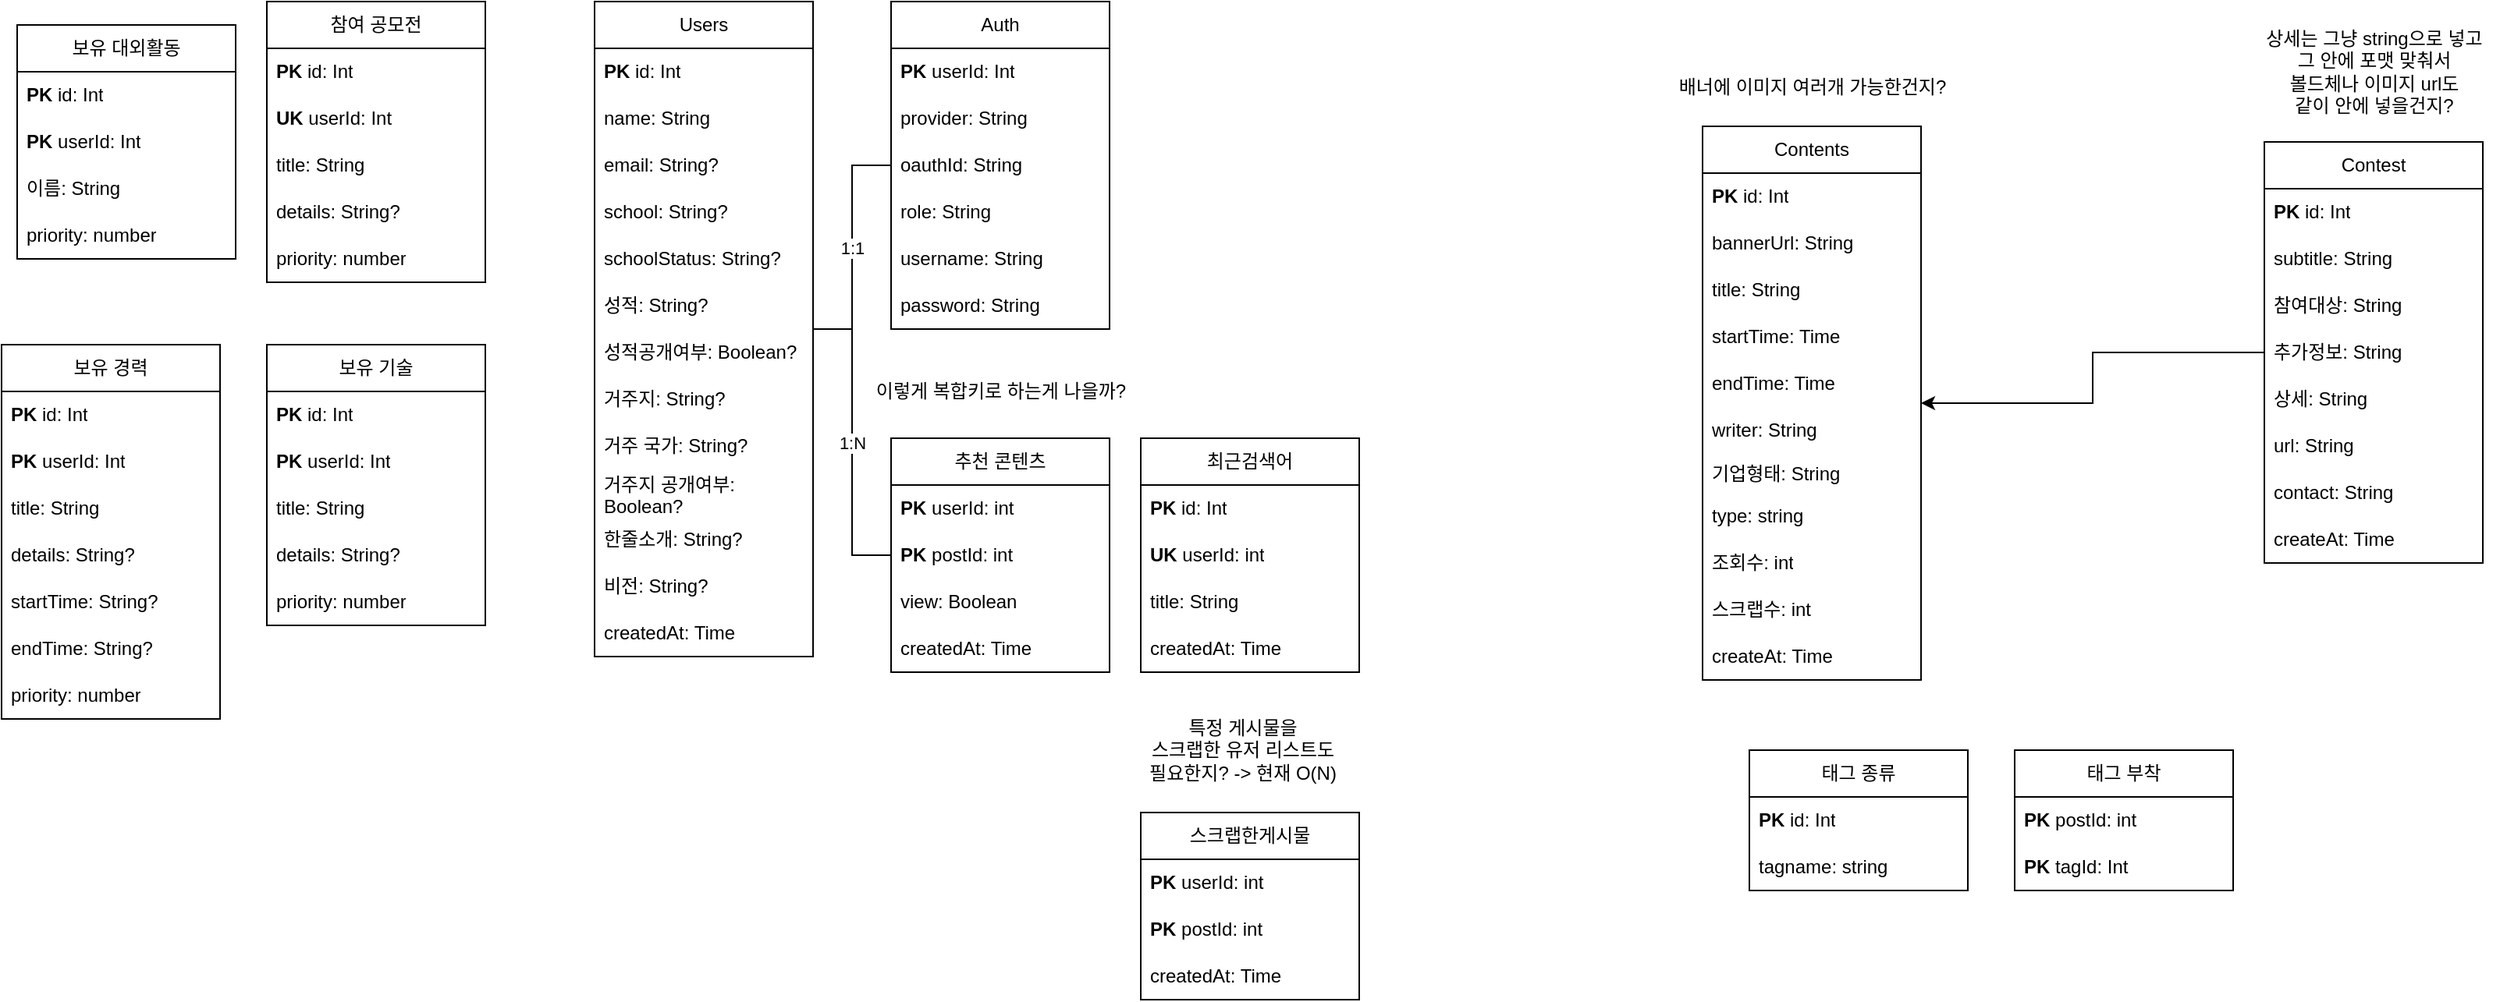 <mxfile version="28.0.9">
  <diagram name="페이지-1" id="HZmdHl-DIuU1iqDuJJp0">
    <mxGraphModel dx="2520" dy="871" grid="1" gridSize="10" guides="1" tooltips="1" connect="1" arrows="1" fold="1" page="1" pageScale="1" pageWidth="827" pageHeight="1169" math="0" shadow="0">
      <root>
        <mxCell id="0" />
        <mxCell id="1" parent="0" />
        <mxCell id="65h-Gdv-DMRU2zTLTygP-1" value="Users" style="swimlane;fontStyle=0;childLayout=stackLayout;horizontal=1;startSize=30;horizontalStack=0;resizeParent=1;resizeParentMax=0;resizeLast=0;collapsible=1;marginBottom=0;whiteSpace=wrap;html=1;" parent="1" vertex="1">
          <mxGeometry x="170" y="240" width="140" height="420" as="geometry" />
        </mxCell>
        <mxCell id="65h-Gdv-DMRU2zTLTygP-2" value="&lt;b&gt;PK&lt;/b&gt; id: Int" style="text;strokeColor=none;fillColor=none;align=left;verticalAlign=middle;spacingLeft=4;spacingRight=4;overflow=hidden;points=[[0,0.5],[1,0.5]];portConstraint=eastwest;rotatable=0;whiteSpace=wrap;html=1;" parent="65h-Gdv-DMRU2zTLTygP-1" vertex="1">
          <mxGeometry y="30" width="140" height="30" as="geometry" />
        </mxCell>
        <mxCell id="65h-Gdv-DMRU2zTLTygP-3" value="name: String" style="text;strokeColor=none;fillColor=none;align=left;verticalAlign=middle;spacingLeft=4;spacingRight=4;overflow=hidden;points=[[0,0.5],[1,0.5]];portConstraint=eastwest;rotatable=0;whiteSpace=wrap;html=1;" parent="65h-Gdv-DMRU2zTLTygP-1" vertex="1">
          <mxGeometry y="60" width="140" height="30" as="geometry" />
        </mxCell>
        <mxCell id="65h-Gdv-DMRU2zTLTygP-9" value="email: String?" style="text;strokeColor=none;fillColor=none;align=left;verticalAlign=middle;spacingLeft=4;spacingRight=4;overflow=hidden;points=[[0,0.5],[1,0.5]];portConstraint=eastwest;rotatable=0;whiteSpace=wrap;html=1;" parent="65h-Gdv-DMRU2zTLTygP-1" vertex="1">
          <mxGeometry y="90" width="140" height="30" as="geometry" />
        </mxCell>
        <mxCell id="65h-Gdv-DMRU2zTLTygP-35" value="school: String?" style="text;strokeColor=none;fillColor=none;align=left;verticalAlign=middle;spacingLeft=4;spacingRight=4;overflow=hidden;points=[[0,0.5],[1,0.5]];portConstraint=eastwest;rotatable=0;whiteSpace=wrap;html=1;" parent="65h-Gdv-DMRU2zTLTygP-1" vertex="1">
          <mxGeometry y="120" width="140" height="30" as="geometry" />
        </mxCell>
        <mxCell id="65h-Gdv-DMRU2zTLTygP-36" value="schoolStatus: String?" style="text;strokeColor=none;fillColor=none;align=left;verticalAlign=middle;spacingLeft=4;spacingRight=4;overflow=hidden;points=[[0,0.5],[1,0.5]];portConstraint=eastwest;rotatable=0;whiteSpace=wrap;html=1;" parent="65h-Gdv-DMRU2zTLTygP-1" vertex="1">
          <mxGeometry y="150" width="140" height="30" as="geometry" />
        </mxCell>
        <mxCell id="65h-Gdv-DMRU2zTLTygP-37" value="성적: String?" style="text;strokeColor=none;fillColor=none;align=left;verticalAlign=middle;spacingLeft=4;spacingRight=4;overflow=hidden;points=[[0,0.5],[1,0.5]];portConstraint=eastwest;rotatable=0;whiteSpace=wrap;html=1;" parent="65h-Gdv-DMRU2zTLTygP-1" vertex="1">
          <mxGeometry y="180" width="140" height="30" as="geometry" />
        </mxCell>
        <mxCell id="65h-Gdv-DMRU2zTLTygP-38" value="성적공개여부: Boolean?" style="text;strokeColor=none;fillColor=none;align=left;verticalAlign=middle;spacingLeft=4;spacingRight=4;overflow=hidden;points=[[0,0.5],[1,0.5]];portConstraint=eastwest;rotatable=0;whiteSpace=wrap;html=1;" parent="65h-Gdv-DMRU2zTLTygP-1" vertex="1">
          <mxGeometry y="210" width="140" height="30" as="geometry" />
        </mxCell>
        <mxCell id="65h-Gdv-DMRU2zTLTygP-43" value="거주지: String?" style="text;strokeColor=none;fillColor=none;align=left;verticalAlign=middle;spacingLeft=4;spacingRight=4;overflow=hidden;points=[[0,0.5],[1,0.5]];portConstraint=eastwest;rotatable=0;whiteSpace=wrap;html=1;" parent="65h-Gdv-DMRU2zTLTygP-1" vertex="1">
          <mxGeometry y="240" width="140" height="30" as="geometry" />
        </mxCell>
        <mxCell id="65h-Gdv-DMRU2zTLTygP-44" value="거주 국가: String?" style="text;strokeColor=none;fillColor=none;align=left;verticalAlign=middle;spacingLeft=4;spacingRight=4;overflow=hidden;points=[[0,0.5],[1,0.5]];portConstraint=eastwest;rotatable=0;whiteSpace=wrap;html=1;" parent="65h-Gdv-DMRU2zTLTygP-1" vertex="1">
          <mxGeometry y="270" width="140" height="30" as="geometry" />
        </mxCell>
        <mxCell id="65h-Gdv-DMRU2zTLTygP-45" value="거주지 공개여부: Boolean?" style="text;strokeColor=none;fillColor=none;align=left;verticalAlign=middle;spacingLeft=4;spacingRight=4;overflow=hidden;points=[[0,0.5],[1,0.5]];portConstraint=eastwest;rotatable=0;whiteSpace=wrap;html=1;" parent="65h-Gdv-DMRU2zTLTygP-1" vertex="1">
          <mxGeometry y="300" width="140" height="30" as="geometry" />
        </mxCell>
        <mxCell id="65h-Gdv-DMRU2zTLTygP-39" value="한줄소개: String?" style="text;strokeColor=none;fillColor=none;align=left;verticalAlign=middle;spacingLeft=4;spacingRight=4;overflow=hidden;points=[[0,0.5],[1,0.5]];portConstraint=eastwest;rotatable=0;whiteSpace=wrap;html=1;" parent="65h-Gdv-DMRU2zTLTygP-1" vertex="1">
          <mxGeometry y="330" width="140" height="30" as="geometry" />
        </mxCell>
        <mxCell id="65h-Gdv-DMRU2zTLTygP-40" value="비전: String?" style="text;strokeColor=none;fillColor=none;align=left;verticalAlign=middle;spacingLeft=4;spacingRight=4;overflow=hidden;points=[[0,0.5],[1,0.5]];portConstraint=eastwest;rotatable=0;whiteSpace=wrap;html=1;" parent="65h-Gdv-DMRU2zTLTygP-1" vertex="1">
          <mxGeometry y="360" width="140" height="30" as="geometry" />
        </mxCell>
        <mxCell id="65h-Gdv-DMRU2zTLTygP-4" value="created&lt;span style=&quot;background-color: transparent; color: light-dark(rgb(0, 0, 0), rgb(255, 255, 255));&quot;&gt;At: Time&lt;/span&gt;" style="text;strokeColor=none;fillColor=none;align=left;verticalAlign=middle;spacingLeft=4;spacingRight=4;overflow=hidden;points=[[0,0.5],[1,0.5]];portConstraint=eastwest;rotatable=0;whiteSpace=wrap;html=1;" parent="65h-Gdv-DMRU2zTLTygP-1" vertex="1">
          <mxGeometry y="390" width="140" height="30" as="geometry" />
        </mxCell>
        <mxCell id="65h-Gdv-DMRU2zTLTygP-105" value="1:1" style="edgeStyle=orthogonalEdgeStyle;rounded=0;orthogonalLoop=1;jettySize=auto;html=1;endArrow=none;endFill=0;" parent="1" source="65h-Gdv-DMRU2zTLTygP-5" target="65h-Gdv-DMRU2zTLTygP-1" edge="1">
          <mxGeometry relative="1" as="geometry" />
        </mxCell>
        <mxCell id="65h-Gdv-DMRU2zTLTygP-5" value="Auth" style="swimlane;fontStyle=0;childLayout=stackLayout;horizontal=1;startSize=30;horizontalStack=0;resizeParent=1;resizeParentMax=0;resizeLast=0;collapsible=1;marginBottom=0;whiteSpace=wrap;html=1;" parent="1" vertex="1">
          <mxGeometry x="360" y="240" width="140" height="210" as="geometry" />
        </mxCell>
        <mxCell id="65h-Gdv-DMRU2zTLTygP-6" value="&lt;b&gt;PK&amp;nbsp;&lt;/b&gt;userId: Int" style="text;strokeColor=none;fillColor=none;align=left;verticalAlign=middle;spacingLeft=4;spacingRight=4;overflow=hidden;points=[[0,0.5],[1,0.5]];portConstraint=eastwest;rotatable=0;whiteSpace=wrap;html=1;" parent="65h-Gdv-DMRU2zTLTygP-5" vertex="1">
          <mxGeometry y="30" width="140" height="30" as="geometry" />
        </mxCell>
        <mxCell id="65h-Gdv-DMRU2zTLTygP-7" value="provider: String" style="text;strokeColor=none;fillColor=none;align=left;verticalAlign=middle;spacingLeft=4;spacingRight=4;overflow=hidden;points=[[0,0.5],[1,0.5]];portConstraint=eastwest;rotatable=0;whiteSpace=wrap;html=1;" parent="65h-Gdv-DMRU2zTLTygP-5" vertex="1">
          <mxGeometry y="60" width="140" height="30" as="geometry" />
        </mxCell>
        <mxCell id="65h-Gdv-DMRU2zTLTygP-8" value="oau&lt;span style=&quot;background-color: transparent; color: light-dark(rgb(0, 0, 0), rgb(255, 255, 255));&quot;&gt;thId: String&lt;/span&gt;" style="text;strokeColor=none;fillColor=none;align=left;verticalAlign=middle;spacingLeft=4;spacingRight=4;overflow=hidden;points=[[0,0.5],[1,0.5]];portConstraint=eastwest;rotatable=0;whiteSpace=wrap;html=1;" parent="65h-Gdv-DMRU2zTLTygP-5" vertex="1">
          <mxGeometry y="90" width="140" height="30" as="geometry" />
        </mxCell>
        <mxCell id="65h-Gdv-DMRU2zTLTygP-10" value="role: String" style="text;strokeColor=none;fillColor=none;align=left;verticalAlign=middle;spacingLeft=4;spacingRight=4;overflow=hidden;points=[[0,0.5],[1,0.5]];portConstraint=eastwest;rotatable=0;whiteSpace=wrap;html=1;" parent="65h-Gdv-DMRU2zTLTygP-5" vertex="1">
          <mxGeometry y="120" width="140" height="30" as="geometry" />
        </mxCell>
        <mxCell id="65h-Gdv-DMRU2zTLTygP-12" value="username: String" style="text;strokeColor=none;fillColor=none;align=left;verticalAlign=middle;spacingLeft=4;spacingRight=4;overflow=hidden;points=[[0,0.5],[1,0.5]];portConstraint=eastwest;rotatable=0;whiteSpace=wrap;html=1;" parent="65h-Gdv-DMRU2zTLTygP-5" vertex="1">
          <mxGeometry y="150" width="140" height="30" as="geometry" />
        </mxCell>
        <mxCell id="65h-Gdv-DMRU2zTLTygP-11" value="password: String" style="text;strokeColor=none;fillColor=none;align=left;verticalAlign=middle;spacingLeft=4;spacingRight=4;overflow=hidden;points=[[0,0.5],[1,0.5]];portConstraint=eastwest;rotatable=0;whiteSpace=wrap;html=1;" parent="65h-Gdv-DMRU2zTLTygP-5" vertex="1">
          <mxGeometry y="180" width="140" height="30" as="geometry" />
        </mxCell>
        <mxCell id="65h-Gdv-DMRU2zTLTygP-106" value="1:N" style="edgeStyle=orthogonalEdgeStyle;rounded=0;orthogonalLoop=1;jettySize=auto;html=1;endArrow=none;endFill=0;" parent="1" source="65h-Gdv-DMRU2zTLTygP-58" target="65h-Gdv-DMRU2zTLTygP-1" edge="1">
          <mxGeometry relative="1" as="geometry">
            <mxPoint as="offset" />
          </mxGeometry>
        </mxCell>
        <mxCell id="DnR7CBzUmNkw4weMnupj-3" style="edgeStyle=orthogonalEdgeStyle;rounded=0;orthogonalLoop=1;jettySize=auto;html=1;" edge="1" parent="1" source="65h-Gdv-DMRU2zTLTygP-18" target="TnGQT6nyaI8jdXGnLMMr-35">
          <mxGeometry relative="1" as="geometry" />
        </mxCell>
        <mxCell id="65h-Gdv-DMRU2zTLTygP-18" value="Contest" style="swimlane;fontStyle=0;childLayout=stackLayout;horizontal=1;startSize=30;horizontalStack=0;resizeParent=1;resizeParentMax=0;resizeLast=0;collapsible=1;marginBottom=0;whiteSpace=wrap;html=1;" parent="1" vertex="1">
          <mxGeometry x="1240" y="330" width="140" height="270" as="geometry" />
        </mxCell>
        <mxCell id="65h-Gdv-DMRU2zTLTygP-19" value="&lt;b&gt;PK&amp;nbsp;&lt;/b&gt;id: Int" style="text;strokeColor=none;fillColor=none;align=left;verticalAlign=middle;spacingLeft=4;spacingRight=4;overflow=hidden;points=[[0,0.5],[1,0.5]];portConstraint=eastwest;rotatable=0;whiteSpace=wrap;html=1;" parent="65h-Gdv-DMRU2zTLTygP-18" vertex="1">
          <mxGeometry y="30" width="140" height="30" as="geometry" />
        </mxCell>
        <mxCell id="65h-Gdv-DMRU2zTLTygP-23" value="subtitle: String" style="text;strokeColor=none;fillColor=none;align=left;verticalAlign=middle;spacingLeft=4;spacingRight=4;overflow=hidden;points=[[0,0.5],[1,0.5]];portConstraint=eastwest;rotatable=0;whiteSpace=wrap;html=1;" parent="65h-Gdv-DMRU2zTLTygP-18" vertex="1">
          <mxGeometry y="60" width="140" height="30" as="geometry" />
        </mxCell>
        <mxCell id="65h-Gdv-DMRU2zTLTygP-29" value="참여대상: String" style="text;strokeColor=none;fillColor=none;align=left;verticalAlign=middle;spacingLeft=4;spacingRight=4;overflow=hidden;points=[[0,0.5],[1,0.5]];portConstraint=eastwest;rotatable=0;whiteSpace=wrap;html=1;" parent="65h-Gdv-DMRU2zTLTygP-18" vertex="1">
          <mxGeometry y="90" width="140" height="30" as="geometry" />
        </mxCell>
        <mxCell id="65h-Gdv-DMRU2zTLTygP-30" value="추가정보: String" style="text;strokeColor=none;fillColor=none;align=left;verticalAlign=middle;spacingLeft=4;spacingRight=4;overflow=hidden;points=[[0,0.5],[1,0.5]];portConstraint=eastwest;rotatable=0;whiteSpace=wrap;html=1;" parent="65h-Gdv-DMRU2zTLTygP-18" vertex="1">
          <mxGeometry y="120" width="140" height="30" as="geometry" />
        </mxCell>
        <mxCell id="65h-Gdv-DMRU2zTLTygP-31" value="상세: String" style="text;strokeColor=none;fillColor=none;align=left;verticalAlign=middle;spacingLeft=4;spacingRight=4;overflow=hidden;points=[[0,0.5],[1,0.5]];portConstraint=eastwest;rotatable=0;whiteSpace=wrap;html=1;" parent="65h-Gdv-DMRU2zTLTygP-18" vertex="1">
          <mxGeometry y="150" width="140" height="30" as="geometry" />
        </mxCell>
        <mxCell id="65h-Gdv-DMRU2zTLTygP-32" value="url: String" style="text;strokeColor=none;fillColor=none;align=left;verticalAlign=middle;spacingLeft=4;spacingRight=4;overflow=hidden;points=[[0,0.5],[1,0.5]];portConstraint=eastwest;rotatable=0;whiteSpace=wrap;html=1;" parent="65h-Gdv-DMRU2zTLTygP-18" vertex="1">
          <mxGeometry y="180" width="140" height="30" as="geometry" />
        </mxCell>
        <mxCell id="65h-Gdv-DMRU2zTLTygP-33" value="contact: String" style="text;strokeColor=none;fillColor=none;align=left;verticalAlign=middle;spacingLeft=4;spacingRight=4;overflow=hidden;points=[[0,0.5],[1,0.5]];portConstraint=eastwest;rotatable=0;whiteSpace=wrap;html=1;" parent="65h-Gdv-DMRU2zTLTygP-18" vertex="1">
          <mxGeometry y="210" width="140" height="30" as="geometry" />
        </mxCell>
        <mxCell id="65h-Gdv-DMRU2zTLTygP-22" value="createAt: Time" style="text;strokeColor=none;fillColor=none;align=left;verticalAlign=middle;spacingLeft=4;spacingRight=4;overflow=hidden;points=[[0,0.5],[1,0.5]];portConstraint=eastwest;rotatable=0;whiteSpace=wrap;html=1;" parent="65h-Gdv-DMRU2zTLTygP-18" vertex="1">
          <mxGeometry y="240" width="140" height="30" as="geometry" />
        </mxCell>
        <mxCell id="65h-Gdv-DMRU2zTLTygP-50" value="최근검색어" style="swimlane;fontStyle=0;childLayout=stackLayout;horizontal=1;startSize=30;horizontalStack=0;resizeParent=1;resizeParentMax=0;resizeLast=0;collapsible=1;marginBottom=0;whiteSpace=wrap;html=1;" parent="1" vertex="1">
          <mxGeometry x="520" y="520" width="140" height="150" as="geometry" />
        </mxCell>
        <mxCell id="65h-Gdv-DMRU2zTLTygP-51" value="&lt;b&gt;PK&amp;nbsp;&lt;/b&gt;id: Int" style="text;strokeColor=none;fillColor=none;align=left;verticalAlign=middle;spacingLeft=4;spacingRight=4;overflow=hidden;points=[[0,0.5],[1,0.5]];portConstraint=eastwest;rotatable=0;whiteSpace=wrap;html=1;" parent="65h-Gdv-DMRU2zTLTygP-50" vertex="1">
          <mxGeometry y="30" width="140" height="30" as="geometry" />
        </mxCell>
        <mxCell id="65h-Gdv-DMRU2zTLTygP-53" value="&lt;span style=&quot;background-color: transparent; color: light-dark(rgb(0, 0, 0), rgb(255, 255, 255));&quot;&gt;&lt;b&gt;UK&lt;/b&gt; userId: int&lt;/span&gt;" style="text;strokeColor=none;fillColor=none;align=left;verticalAlign=middle;spacingLeft=4;spacingRight=4;overflow=hidden;points=[[0,0.5],[1,0.5]];portConstraint=eastwest;rotatable=0;whiteSpace=wrap;html=1;" parent="65h-Gdv-DMRU2zTLTygP-50" vertex="1">
          <mxGeometry y="60" width="140" height="30" as="geometry" />
        </mxCell>
        <mxCell id="65h-Gdv-DMRU2zTLTygP-52" value="title: String" style="text;strokeColor=none;fillColor=none;align=left;verticalAlign=middle;spacingLeft=4;spacingRight=4;overflow=hidden;points=[[0,0.5],[1,0.5]];portConstraint=eastwest;rotatable=0;whiteSpace=wrap;html=1;" parent="65h-Gdv-DMRU2zTLTygP-50" vertex="1">
          <mxGeometry y="90" width="140" height="30" as="geometry" />
        </mxCell>
        <mxCell id="65h-Gdv-DMRU2zTLTygP-57" value="created&lt;span style=&quot;background-color: transparent; color: light-dark(rgb(0, 0, 0), rgb(255, 255, 255));&quot;&gt;At: Time&lt;/span&gt;" style="text;strokeColor=none;fillColor=none;align=left;verticalAlign=middle;spacingLeft=4;spacingRight=4;overflow=hidden;points=[[0,0.5],[1,0.5]];portConstraint=eastwest;rotatable=0;whiteSpace=wrap;html=1;" parent="65h-Gdv-DMRU2zTLTygP-50" vertex="1">
          <mxGeometry y="120" width="140" height="30" as="geometry" />
        </mxCell>
        <mxCell id="65h-Gdv-DMRU2zTLTygP-58" value="추천 콘텐츠" style="swimlane;fontStyle=0;childLayout=stackLayout;horizontal=1;startSize=30;horizontalStack=0;resizeParent=1;resizeParentMax=0;resizeLast=0;collapsible=1;marginBottom=0;whiteSpace=wrap;html=1;" parent="1" vertex="1">
          <mxGeometry x="360" y="520" width="140" height="150" as="geometry" />
        </mxCell>
        <mxCell id="65h-Gdv-DMRU2zTLTygP-60" value="&lt;b&gt;PK&amp;nbsp;&lt;/b&gt;&lt;span style=&quot;background-color: transparent; color: light-dark(rgb(0, 0, 0), rgb(255, 255, 255));&quot;&gt;userId: int&lt;/span&gt;" style="text;strokeColor=none;fillColor=none;align=left;verticalAlign=middle;spacingLeft=4;spacingRight=4;overflow=hidden;points=[[0,0.5],[1,0.5]];portConstraint=eastwest;rotatable=0;whiteSpace=wrap;html=1;" parent="65h-Gdv-DMRU2zTLTygP-58" vertex="1">
          <mxGeometry y="30" width="140" height="30" as="geometry" />
        </mxCell>
        <mxCell id="65h-Gdv-DMRU2zTLTygP-61" value="&lt;b&gt;PK&amp;nbsp;&lt;/b&gt;postId: int" style="text;strokeColor=none;fillColor=none;align=left;verticalAlign=middle;spacingLeft=4;spacingRight=4;overflow=hidden;points=[[0,0.5],[1,0.5]];portConstraint=eastwest;rotatable=0;whiteSpace=wrap;html=1;" parent="65h-Gdv-DMRU2zTLTygP-58" vertex="1">
          <mxGeometry y="60" width="140" height="30" as="geometry" />
        </mxCell>
        <mxCell id="DnR7CBzUmNkw4weMnupj-1" value="&lt;span style=&quot;background-color: transparent; color: light-dark(rgb(0, 0, 0), rgb(255, 255, 255));&quot;&gt;view: Boolean&lt;/span&gt;" style="text;strokeColor=none;fillColor=none;align=left;verticalAlign=middle;spacingLeft=4;spacingRight=4;overflow=hidden;points=[[0,0.5],[1,0.5]];portConstraint=eastwest;rotatable=0;whiteSpace=wrap;html=1;" vertex="1" parent="65h-Gdv-DMRU2zTLTygP-58">
          <mxGeometry y="90" width="140" height="30" as="geometry" />
        </mxCell>
        <mxCell id="65h-Gdv-DMRU2zTLTygP-62" value="created&lt;span style=&quot;background-color: transparent; color: light-dark(rgb(0, 0, 0), rgb(255, 255, 255));&quot;&gt;At: Time&lt;/span&gt;" style="text;strokeColor=none;fillColor=none;align=left;verticalAlign=middle;spacingLeft=4;spacingRight=4;overflow=hidden;points=[[0,0.5],[1,0.5]];portConstraint=eastwest;rotatable=0;whiteSpace=wrap;html=1;" parent="65h-Gdv-DMRU2zTLTygP-58" vertex="1">
          <mxGeometry y="120" width="140" height="30" as="geometry" />
        </mxCell>
        <mxCell id="65h-Gdv-DMRU2zTLTygP-63" value="스크랩한게시물" style="swimlane;fontStyle=0;childLayout=stackLayout;horizontal=1;startSize=30;horizontalStack=0;resizeParent=1;resizeParentMax=0;resizeLast=0;collapsible=1;marginBottom=0;whiteSpace=wrap;html=1;" parent="1" vertex="1">
          <mxGeometry x="520" y="760" width="140" height="120" as="geometry" />
        </mxCell>
        <mxCell id="65h-Gdv-DMRU2zTLTygP-65" value="&lt;b&gt;PK&amp;nbsp;&lt;/b&gt;&lt;span style=&quot;background-color: transparent; color: light-dark(rgb(0, 0, 0), rgb(255, 255, 255));&quot;&gt;userId: int&lt;/span&gt;" style="text;strokeColor=none;fillColor=none;align=left;verticalAlign=middle;spacingLeft=4;spacingRight=4;overflow=hidden;points=[[0,0.5],[1,0.5]];portConstraint=eastwest;rotatable=0;whiteSpace=wrap;html=1;" parent="65h-Gdv-DMRU2zTLTygP-63" vertex="1">
          <mxGeometry y="30" width="140" height="30" as="geometry" />
        </mxCell>
        <mxCell id="65h-Gdv-DMRU2zTLTygP-68" value="&lt;b&gt;PK&amp;nbsp;&lt;/b&gt;&lt;span style=&quot;background-color: transparent; color: light-dark(rgb(0, 0, 0), rgb(255, 255, 255));&quot;&gt;postId: int&lt;/span&gt;" style="text;strokeColor=none;fillColor=none;align=left;verticalAlign=middle;spacingLeft=4;spacingRight=4;overflow=hidden;points=[[0,0.5],[1,0.5]];portConstraint=eastwest;rotatable=0;whiteSpace=wrap;html=1;" parent="65h-Gdv-DMRU2zTLTygP-63" vertex="1">
          <mxGeometry y="60" width="140" height="30" as="geometry" />
        </mxCell>
        <mxCell id="65h-Gdv-DMRU2zTLTygP-67" value="created&lt;span style=&quot;background-color: transparent; color: light-dark(rgb(0, 0, 0), rgb(255, 255, 255));&quot;&gt;At: Time&lt;/span&gt;" style="text;strokeColor=none;fillColor=none;align=left;verticalAlign=middle;spacingLeft=4;spacingRight=4;overflow=hidden;points=[[0,0.5],[1,0.5]];portConstraint=eastwest;rotatable=0;whiteSpace=wrap;html=1;" parent="65h-Gdv-DMRU2zTLTygP-63" vertex="1">
          <mxGeometry y="90" width="140" height="30" as="geometry" />
        </mxCell>
        <mxCell id="65h-Gdv-DMRU2zTLTygP-85" value="특정 게시물을&lt;div&gt;스크랩한 유저 리스트도&lt;/div&gt;&lt;div&gt;필요한지? -&amp;gt; 현재 O(N)&lt;/div&gt;" style="text;html=1;align=center;verticalAlign=middle;resizable=0;points=[];autosize=1;strokeColor=none;fillColor=none;" parent="1" vertex="1">
          <mxGeometry x="515" y="690" width="140" height="60" as="geometry" />
        </mxCell>
        <mxCell id="65h-Gdv-DMRU2zTLTygP-88" value="태그 종류" style="swimlane;fontStyle=0;childLayout=stackLayout;horizontal=1;startSize=30;horizontalStack=0;resizeParent=1;resizeParentMax=0;resizeLast=0;collapsible=1;marginBottom=0;whiteSpace=wrap;html=1;" parent="1" vertex="1">
          <mxGeometry x="910" y="720" width="140" height="90" as="geometry" />
        </mxCell>
        <mxCell id="65h-Gdv-DMRU2zTLTygP-92" value="&lt;b&gt;PK&amp;nbsp;&lt;/b&gt;id: Int" style="text;strokeColor=none;fillColor=none;align=left;verticalAlign=middle;spacingLeft=4;spacingRight=4;overflow=hidden;points=[[0,0.5],[1,0.5]];portConstraint=eastwest;rotatable=0;whiteSpace=wrap;html=1;" parent="65h-Gdv-DMRU2zTLTygP-88" vertex="1">
          <mxGeometry y="30" width="140" height="30" as="geometry" />
        </mxCell>
        <mxCell id="65h-Gdv-DMRU2zTLTygP-90" value="tagname: string" style="text;strokeColor=none;fillColor=none;align=left;verticalAlign=middle;spacingLeft=4;spacingRight=4;overflow=hidden;points=[[0,0.5],[1,0.5]];portConstraint=eastwest;rotatable=0;whiteSpace=wrap;html=1;" parent="65h-Gdv-DMRU2zTLTygP-88" vertex="1">
          <mxGeometry y="60" width="140" height="30" as="geometry" />
        </mxCell>
        <mxCell id="65h-Gdv-DMRU2zTLTygP-93" value="태그 부착" style="swimlane;fontStyle=0;childLayout=stackLayout;horizontal=1;startSize=30;horizontalStack=0;resizeParent=1;resizeParentMax=0;resizeLast=0;collapsible=1;marginBottom=0;whiteSpace=wrap;html=1;" parent="1" vertex="1">
          <mxGeometry x="1080" y="720" width="140" height="90" as="geometry" />
        </mxCell>
        <mxCell id="65h-Gdv-DMRU2zTLTygP-96" value="&lt;b&gt;PK&amp;nbsp;&lt;/b&gt;postId: int" style="text;strokeColor=none;fillColor=none;align=left;verticalAlign=middle;spacingLeft=4;spacingRight=4;overflow=hidden;points=[[0,0.5],[1,0.5]];portConstraint=eastwest;rotatable=0;whiteSpace=wrap;html=1;" parent="65h-Gdv-DMRU2zTLTygP-93" vertex="1">
          <mxGeometry y="30" width="140" height="30" as="geometry" />
        </mxCell>
        <mxCell id="65h-Gdv-DMRU2zTLTygP-94" value="&lt;b&gt;PK&amp;nbsp;&lt;/b&gt;tagId: Int" style="text;strokeColor=none;fillColor=none;align=left;verticalAlign=middle;spacingLeft=4;spacingRight=4;overflow=hidden;points=[[0,0.5],[1,0.5]];portConstraint=eastwest;rotatable=0;whiteSpace=wrap;html=1;" parent="65h-Gdv-DMRU2zTLTygP-93" vertex="1">
          <mxGeometry y="60" width="140" height="30" as="geometry" />
        </mxCell>
        <mxCell id="65h-Gdv-DMRU2zTLTygP-97" value="이렇게 복합키로 하는게 나을까?" style="text;html=1;align=center;verticalAlign=middle;resizable=0;points=[];autosize=1;strokeColor=none;fillColor=none;" parent="1" vertex="1">
          <mxGeometry x="340" y="475" width="180" height="30" as="geometry" />
        </mxCell>
        <mxCell id="65h-Gdv-DMRU2zTLTygP-98" value="배너에 이미지 여러개 가능한건지?" style="text;html=1;align=center;verticalAlign=middle;resizable=0;points=[];autosize=1;strokeColor=none;fillColor=none;" parent="1" vertex="1">
          <mxGeometry x="855" y="280" width="190" height="30" as="geometry" />
        </mxCell>
        <mxCell id="65h-Gdv-DMRU2zTLTygP-103" value="상세는 그냥 string으로 넣고&lt;br&gt;그 안에 포맷 맞춰서&lt;br&gt;볼드체나 이미지 url도&lt;br&gt;같이 안에 넣을건지?" style="text;html=1;align=center;verticalAlign=middle;resizable=0;points=[];autosize=1;strokeColor=none;fillColor=none;" parent="1" vertex="1">
          <mxGeometry x="1230" y="250" width="160" height="70" as="geometry" />
        </mxCell>
        <mxCell id="TnGQT6nyaI8jdXGnLMMr-1" value="참여 공모전" style="swimlane;fontStyle=0;childLayout=stackLayout;horizontal=1;startSize=30;horizontalStack=0;resizeParent=1;resizeParentMax=0;resizeLast=0;collapsible=1;marginBottom=0;whiteSpace=wrap;html=1;" parent="1" vertex="1">
          <mxGeometry x="-40" y="240" width="140" height="180" as="geometry" />
        </mxCell>
        <mxCell id="TnGQT6nyaI8jdXGnLMMr-16" value="&lt;b&gt;PK&amp;nbsp;&lt;/b&gt;id: Int" style="text;strokeColor=none;fillColor=none;align=left;verticalAlign=middle;spacingLeft=4;spacingRight=4;overflow=hidden;points=[[0,0.5],[1,0.5]];portConstraint=eastwest;rotatable=0;whiteSpace=wrap;html=1;" parent="TnGQT6nyaI8jdXGnLMMr-1" vertex="1">
          <mxGeometry y="30" width="140" height="30" as="geometry" />
        </mxCell>
        <mxCell id="TnGQT6nyaI8jdXGnLMMr-2" value="&lt;b&gt;UK&amp;nbsp;&lt;/b&gt;userId: Int" style="text;strokeColor=none;fillColor=none;align=left;verticalAlign=middle;spacingLeft=4;spacingRight=4;overflow=hidden;points=[[0,0.5],[1,0.5]];portConstraint=eastwest;rotatable=0;whiteSpace=wrap;html=1;" parent="TnGQT6nyaI8jdXGnLMMr-1" vertex="1">
          <mxGeometry y="60" width="140" height="30" as="geometry" />
        </mxCell>
        <mxCell id="TnGQT6nyaI8jdXGnLMMr-3" value="title: String" style="text;strokeColor=none;fillColor=none;align=left;verticalAlign=middle;spacingLeft=4;spacingRight=4;overflow=hidden;points=[[0,0.5],[1,0.5]];portConstraint=eastwest;rotatable=0;whiteSpace=wrap;html=1;" parent="TnGQT6nyaI8jdXGnLMMr-1" vertex="1">
          <mxGeometry y="90" width="140" height="30" as="geometry" />
        </mxCell>
        <mxCell id="DnR7CBzUmNkw4weMnupj-4" value="details: String?" style="text;strokeColor=none;fillColor=none;align=left;verticalAlign=middle;spacingLeft=4;spacingRight=4;overflow=hidden;points=[[0,0.5],[1,0.5]];portConstraint=eastwest;rotatable=0;whiteSpace=wrap;html=1;" vertex="1" parent="TnGQT6nyaI8jdXGnLMMr-1">
          <mxGeometry y="120" width="140" height="30" as="geometry" />
        </mxCell>
        <mxCell id="TnGQT6nyaI8jdXGnLMMr-25" value="priority: number" style="text;strokeColor=none;fillColor=none;align=left;verticalAlign=middle;spacingLeft=4;spacingRight=4;overflow=hidden;points=[[0,0.5],[1,0.5]];portConstraint=eastwest;rotatable=0;whiteSpace=wrap;html=1;" parent="TnGQT6nyaI8jdXGnLMMr-1" vertex="1">
          <mxGeometry y="150" width="140" height="30" as="geometry" />
        </mxCell>
        <mxCell id="TnGQT6nyaI8jdXGnLMMr-9" value="보유 대외활동" style="swimlane;fontStyle=0;childLayout=stackLayout;horizontal=1;startSize=30;horizontalStack=0;resizeParent=1;resizeParentMax=0;resizeLast=0;collapsible=1;marginBottom=0;whiteSpace=wrap;html=1;" parent="1" vertex="1">
          <mxGeometry x="-200" y="255" width="140" height="150" as="geometry" />
        </mxCell>
        <mxCell id="TnGQT6nyaI8jdXGnLMMr-17" value="&lt;b&gt;PK&amp;nbsp;&lt;/b&gt;id: Int" style="text;strokeColor=none;fillColor=none;align=left;verticalAlign=middle;spacingLeft=4;spacingRight=4;overflow=hidden;points=[[0,0.5],[1,0.5]];portConstraint=eastwest;rotatable=0;whiteSpace=wrap;html=1;" parent="TnGQT6nyaI8jdXGnLMMr-9" vertex="1">
          <mxGeometry y="30" width="140" height="30" as="geometry" />
        </mxCell>
        <mxCell id="TnGQT6nyaI8jdXGnLMMr-10" value="&lt;b&gt;PK&amp;nbsp;&lt;/b&gt;userId: Int" style="text;strokeColor=none;fillColor=none;align=left;verticalAlign=middle;spacingLeft=4;spacingRight=4;overflow=hidden;points=[[0,0.5],[1,0.5]];portConstraint=eastwest;rotatable=0;whiteSpace=wrap;html=1;" parent="TnGQT6nyaI8jdXGnLMMr-9" vertex="1">
          <mxGeometry y="60" width="140" height="30" as="geometry" />
        </mxCell>
        <mxCell id="TnGQT6nyaI8jdXGnLMMr-11" value="이름: String" style="text;strokeColor=none;fillColor=none;align=left;verticalAlign=middle;spacingLeft=4;spacingRight=4;overflow=hidden;points=[[0,0.5],[1,0.5]];portConstraint=eastwest;rotatable=0;whiteSpace=wrap;html=1;" parent="TnGQT6nyaI8jdXGnLMMr-9" vertex="1">
          <mxGeometry y="90" width="140" height="30" as="geometry" />
        </mxCell>
        <mxCell id="TnGQT6nyaI8jdXGnLMMr-23" value="priority: number" style="text;strokeColor=none;fillColor=none;align=left;verticalAlign=middle;spacingLeft=4;spacingRight=4;overflow=hidden;points=[[0,0.5],[1,0.5]];portConstraint=eastwest;rotatable=0;whiteSpace=wrap;html=1;" parent="TnGQT6nyaI8jdXGnLMMr-9" vertex="1">
          <mxGeometry y="120" width="140" height="30" as="geometry" />
        </mxCell>
        <mxCell id="TnGQT6nyaI8jdXGnLMMr-12" value="보유 경력" style="swimlane;fontStyle=0;childLayout=stackLayout;horizontal=1;startSize=30;horizontalStack=0;resizeParent=1;resizeParentMax=0;resizeLast=0;collapsible=1;marginBottom=0;whiteSpace=wrap;html=1;" parent="1" vertex="1">
          <mxGeometry x="-210" y="460" width="140" height="240" as="geometry" />
        </mxCell>
        <mxCell id="TnGQT6nyaI8jdXGnLMMr-22" value="&lt;b&gt;PK&amp;nbsp;&lt;/b&gt;id: Int" style="text;strokeColor=none;fillColor=none;align=left;verticalAlign=middle;spacingLeft=4;spacingRight=4;overflow=hidden;points=[[0,0.5],[1,0.5]];portConstraint=eastwest;rotatable=0;whiteSpace=wrap;html=1;" parent="TnGQT6nyaI8jdXGnLMMr-12" vertex="1">
          <mxGeometry y="30" width="140" height="30" as="geometry" />
        </mxCell>
        <mxCell id="TnGQT6nyaI8jdXGnLMMr-13" value="&lt;b&gt;PK&amp;nbsp;&lt;/b&gt;userId: Int" style="text;strokeColor=none;fillColor=none;align=left;verticalAlign=middle;spacingLeft=4;spacingRight=4;overflow=hidden;points=[[0,0.5],[1,0.5]];portConstraint=eastwest;rotatable=0;whiteSpace=wrap;html=1;" parent="TnGQT6nyaI8jdXGnLMMr-12" vertex="1">
          <mxGeometry y="60" width="140" height="30" as="geometry" />
        </mxCell>
        <mxCell id="DnR7CBzUmNkw4weMnupj-8" value="title: String" style="text;strokeColor=none;fillColor=none;align=left;verticalAlign=middle;spacingLeft=4;spacingRight=4;overflow=hidden;points=[[0,0.5],[1,0.5]];portConstraint=eastwest;rotatable=0;whiteSpace=wrap;html=1;" vertex="1" parent="TnGQT6nyaI8jdXGnLMMr-12">
          <mxGeometry y="90" width="140" height="30" as="geometry" />
        </mxCell>
        <mxCell id="TnGQT6nyaI8jdXGnLMMr-14" value="details: String?" style="text;strokeColor=none;fillColor=none;align=left;verticalAlign=middle;spacingLeft=4;spacingRight=4;overflow=hidden;points=[[0,0.5],[1,0.5]];portConstraint=eastwest;rotatable=0;whiteSpace=wrap;html=1;" parent="TnGQT6nyaI8jdXGnLMMr-12" vertex="1">
          <mxGeometry y="120" width="140" height="30" as="geometry" />
        </mxCell>
        <mxCell id="DnR7CBzUmNkw4weMnupj-6" value="startTime: String?" style="text;strokeColor=none;fillColor=none;align=left;verticalAlign=middle;spacingLeft=4;spacingRight=4;overflow=hidden;points=[[0,0.5],[1,0.5]];portConstraint=eastwest;rotatable=0;whiteSpace=wrap;html=1;" vertex="1" parent="TnGQT6nyaI8jdXGnLMMr-12">
          <mxGeometry y="150" width="140" height="30" as="geometry" />
        </mxCell>
        <mxCell id="DnR7CBzUmNkw4weMnupj-7" value="endTime: String?" style="text;strokeColor=none;fillColor=none;align=left;verticalAlign=middle;spacingLeft=4;spacingRight=4;overflow=hidden;points=[[0,0.5],[1,0.5]];portConstraint=eastwest;rotatable=0;whiteSpace=wrap;html=1;" vertex="1" parent="TnGQT6nyaI8jdXGnLMMr-12">
          <mxGeometry y="180" width="140" height="30" as="geometry" />
        </mxCell>
        <mxCell id="TnGQT6nyaI8jdXGnLMMr-26" value="priority: number" style="text;strokeColor=none;fillColor=none;align=left;verticalAlign=middle;spacingLeft=4;spacingRight=4;overflow=hidden;points=[[0,0.5],[1,0.5]];portConstraint=eastwest;rotatable=0;whiteSpace=wrap;html=1;" parent="TnGQT6nyaI8jdXGnLMMr-12" vertex="1">
          <mxGeometry y="210" width="140" height="30" as="geometry" />
        </mxCell>
        <mxCell id="TnGQT6nyaI8jdXGnLMMr-27" value="보유 기술" style="swimlane;fontStyle=0;childLayout=stackLayout;horizontal=1;startSize=30;horizontalStack=0;resizeParent=1;resizeParentMax=0;resizeLast=0;collapsible=1;marginBottom=0;whiteSpace=wrap;html=1;" parent="1" vertex="1">
          <mxGeometry x="-40" y="460" width="140" height="180" as="geometry" />
        </mxCell>
        <mxCell id="TnGQT6nyaI8jdXGnLMMr-28" value="&lt;b&gt;PK&amp;nbsp;&lt;/b&gt;id: Int" style="text;strokeColor=none;fillColor=none;align=left;verticalAlign=middle;spacingLeft=4;spacingRight=4;overflow=hidden;points=[[0,0.5],[1,0.5]];portConstraint=eastwest;rotatable=0;whiteSpace=wrap;html=1;" parent="TnGQT6nyaI8jdXGnLMMr-27" vertex="1">
          <mxGeometry y="30" width="140" height="30" as="geometry" />
        </mxCell>
        <mxCell id="TnGQT6nyaI8jdXGnLMMr-29" value="&lt;b&gt;PK&amp;nbsp;&lt;/b&gt;userId: Int" style="text;strokeColor=none;fillColor=none;align=left;verticalAlign=middle;spacingLeft=4;spacingRight=4;overflow=hidden;points=[[0,0.5],[1,0.5]];portConstraint=eastwest;rotatable=0;whiteSpace=wrap;html=1;" parent="TnGQT6nyaI8jdXGnLMMr-27" vertex="1">
          <mxGeometry y="60" width="140" height="30" as="geometry" />
        </mxCell>
        <mxCell id="TnGQT6nyaI8jdXGnLMMr-30" value="title: String" style="text;strokeColor=none;fillColor=none;align=left;verticalAlign=middle;spacingLeft=4;spacingRight=4;overflow=hidden;points=[[0,0.5],[1,0.5]];portConstraint=eastwest;rotatable=0;whiteSpace=wrap;html=1;" parent="TnGQT6nyaI8jdXGnLMMr-27" vertex="1">
          <mxGeometry y="90" width="140" height="30" as="geometry" />
        </mxCell>
        <mxCell id="DnR7CBzUmNkw4weMnupj-5" value="details: String?" style="text;strokeColor=none;fillColor=none;align=left;verticalAlign=middle;spacingLeft=4;spacingRight=4;overflow=hidden;points=[[0,0.5],[1,0.5]];portConstraint=eastwest;rotatable=0;whiteSpace=wrap;html=1;" vertex="1" parent="TnGQT6nyaI8jdXGnLMMr-27">
          <mxGeometry y="120" width="140" height="30" as="geometry" />
        </mxCell>
        <mxCell id="TnGQT6nyaI8jdXGnLMMr-31" value="priority: number" style="text;strokeColor=none;fillColor=none;align=left;verticalAlign=middle;spacingLeft=4;spacingRight=4;overflow=hidden;points=[[0,0.5],[1,0.5]];portConstraint=eastwest;rotatable=0;whiteSpace=wrap;html=1;" parent="TnGQT6nyaI8jdXGnLMMr-27" vertex="1">
          <mxGeometry y="150" width="140" height="30" as="geometry" />
        </mxCell>
        <mxCell id="TnGQT6nyaI8jdXGnLMMr-35" value="Contents" style="swimlane;fontStyle=0;childLayout=stackLayout;horizontal=1;startSize=30;horizontalStack=0;resizeParent=1;resizeParentMax=0;resizeLast=0;collapsible=1;marginBottom=0;whiteSpace=wrap;html=1;" parent="1" vertex="1">
          <mxGeometry x="880" y="320" width="140" height="355" as="geometry" />
        </mxCell>
        <mxCell id="TnGQT6nyaI8jdXGnLMMr-36" value="&lt;b&gt;PK&amp;nbsp;&lt;/b&gt;id: Int" style="text;strokeColor=none;fillColor=none;align=left;verticalAlign=middle;spacingLeft=4;spacingRight=4;overflow=hidden;points=[[0,0.5],[1,0.5]];portConstraint=eastwest;rotatable=0;whiteSpace=wrap;html=1;" parent="TnGQT6nyaI8jdXGnLMMr-35" vertex="1">
          <mxGeometry y="30" width="140" height="30" as="geometry" />
        </mxCell>
        <mxCell id="65h-Gdv-DMRU2zTLTygP-34" value="bannerUrl: String" style="text;strokeColor=none;fillColor=none;align=left;verticalAlign=middle;spacingLeft=4;spacingRight=4;overflow=hidden;points=[[0,0.5],[1,0.5]];portConstraint=eastwest;rotatable=0;whiteSpace=wrap;html=1;" parent="TnGQT6nyaI8jdXGnLMMr-35" vertex="1">
          <mxGeometry y="60" width="140" height="30" as="geometry" />
        </mxCell>
        <mxCell id="65h-Gdv-DMRU2zTLTygP-20" value="title: String" style="text;strokeColor=none;fillColor=none;align=left;verticalAlign=middle;spacingLeft=4;spacingRight=4;overflow=hidden;points=[[0,0.5],[1,0.5]];portConstraint=eastwest;rotatable=0;whiteSpace=wrap;html=1;" parent="TnGQT6nyaI8jdXGnLMMr-35" vertex="1">
          <mxGeometry y="90" width="140" height="30" as="geometry" />
        </mxCell>
        <mxCell id="65h-Gdv-DMRU2zTLTygP-26" value="startTime: Time" style="text;strokeColor=none;fillColor=none;align=left;verticalAlign=middle;spacingLeft=4;spacingRight=4;overflow=hidden;points=[[0,0.5],[1,0.5]];portConstraint=eastwest;rotatable=0;whiteSpace=wrap;html=1;" parent="TnGQT6nyaI8jdXGnLMMr-35" vertex="1">
          <mxGeometry y="120" width="140" height="30" as="geometry" />
        </mxCell>
        <mxCell id="65h-Gdv-DMRU2zTLTygP-27" value="endTime: Time" style="text;strokeColor=none;fillColor=none;align=left;verticalAlign=middle;spacingLeft=4;spacingRight=4;overflow=hidden;points=[[0,0.5],[1,0.5]];portConstraint=eastwest;rotatable=0;whiteSpace=wrap;html=1;" parent="TnGQT6nyaI8jdXGnLMMr-35" vertex="1">
          <mxGeometry y="150" width="140" height="30" as="geometry" />
        </mxCell>
        <mxCell id="65h-Gdv-DMRU2zTLTygP-21" value="writer: String" style="text;strokeColor=none;fillColor=none;align=left;verticalAlign=middle;spacingLeft=4;spacingRight=4;overflow=hidden;points=[[0,0.5],[1,0.5]];portConstraint=eastwest;rotatable=0;whiteSpace=wrap;html=1;" parent="TnGQT6nyaI8jdXGnLMMr-35" vertex="1">
          <mxGeometry y="180" width="140" height="30" as="geometry" />
        </mxCell>
        <mxCell id="65h-Gdv-DMRU2zTLTygP-28" value="기업형태: String" style="text;strokeColor=none;fillColor=none;align=left;verticalAlign=middle;spacingLeft=4;spacingRight=4;overflow=hidden;points=[[0,0.5],[1,0.5]];portConstraint=eastwest;rotatable=0;whiteSpace=wrap;html=1;" parent="TnGQT6nyaI8jdXGnLMMr-35" vertex="1">
          <mxGeometry y="210" width="140" height="25" as="geometry" />
        </mxCell>
        <mxCell id="DnR7CBzUmNkw4weMnupj-2" value="type: string" style="text;strokeColor=none;fillColor=none;align=left;verticalAlign=middle;spacingLeft=4;spacingRight=4;overflow=hidden;points=[[0,0.5],[1,0.5]];portConstraint=eastwest;rotatable=0;whiteSpace=wrap;html=1;" vertex="1" parent="TnGQT6nyaI8jdXGnLMMr-35">
          <mxGeometry y="235" width="140" height="30" as="geometry" />
        </mxCell>
        <mxCell id="TnGQT6nyaI8jdXGnLMMr-41" value="조회수: int" style="text;strokeColor=none;fillColor=none;align=left;verticalAlign=middle;spacingLeft=4;spacingRight=4;overflow=hidden;points=[[0,0.5],[1,0.5]];portConstraint=eastwest;rotatable=0;whiteSpace=wrap;html=1;" parent="TnGQT6nyaI8jdXGnLMMr-35" vertex="1">
          <mxGeometry y="265" width="140" height="30" as="geometry" />
        </mxCell>
        <mxCell id="TnGQT6nyaI8jdXGnLMMr-42" value="스크랩수: int" style="text;strokeColor=none;fillColor=none;align=left;verticalAlign=middle;spacingLeft=4;spacingRight=4;overflow=hidden;points=[[0,0.5],[1,0.5]];portConstraint=eastwest;rotatable=0;whiteSpace=wrap;html=1;" parent="TnGQT6nyaI8jdXGnLMMr-35" vertex="1">
          <mxGeometry y="295" width="140" height="30" as="geometry" />
        </mxCell>
        <mxCell id="TnGQT6nyaI8jdXGnLMMr-51" value="createAt: Time" style="text;strokeColor=none;fillColor=none;align=left;verticalAlign=middle;spacingLeft=4;spacingRight=4;overflow=hidden;points=[[0,0.5],[1,0.5]];portConstraint=eastwest;rotatable=0;whiteSpace=wrap;html=1;" parent="TnGQT6nyaI8jdXGnLMMr-35" vertex="1">
          <mxGeometry y="325" width="140" height="30" as="geometry" />
        </mxCell>
      </root>
    </mxGraphModel>
  </diagram>
</mxfile>
